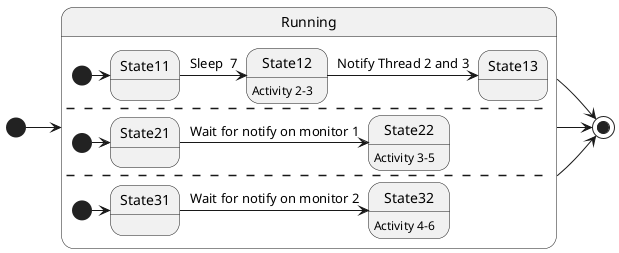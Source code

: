 @startuml

[*] -> Running

state Running{

    [*] -> State11
    State11 -> State12 : Sleep  7
    State12 : Activity 2-3
    State12 -> State13 : Notify Thread 2 and 3
    --

    [*] -> State21
    State21 -> State22 : Wait for notify on monitor 1
    State22 : Activity 3-5
    --
    [*] -> State31
    State31 -> State32 : Wait for notify on monitor 2
    State32 : Activity 4-6
}

Running -> [*]
Running -> [*]
Running -> [*]

@enduml
